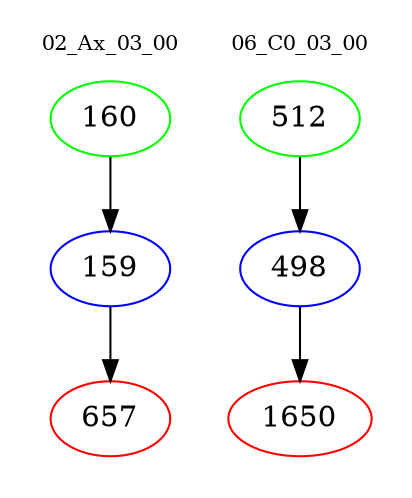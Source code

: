 digraph{
subgraph cluster_0 {
color = white
label = "02_Ax_03_00";
fontsize=10;
T0_160 [label="160", color="green"]
T0_160 -> T0_159 [color="black"]
T0_159 [label="159", color="blue"]
T0_159 -> T0_657 [color="black"]
T0_657 [label="657", color="red"]
}
subgraph cluster_1 {
color = white
label = "06_C0_03_00";
fontsize=10;
T1_512 [label="512", color="green"]
T1_512 -> T1_498 [color="black"]
T1_498 [label="498", color="blue"]
T1_498 -> T1_1650 [color="black"]
T1_1650 [label="1650", color="red"]
}
}
